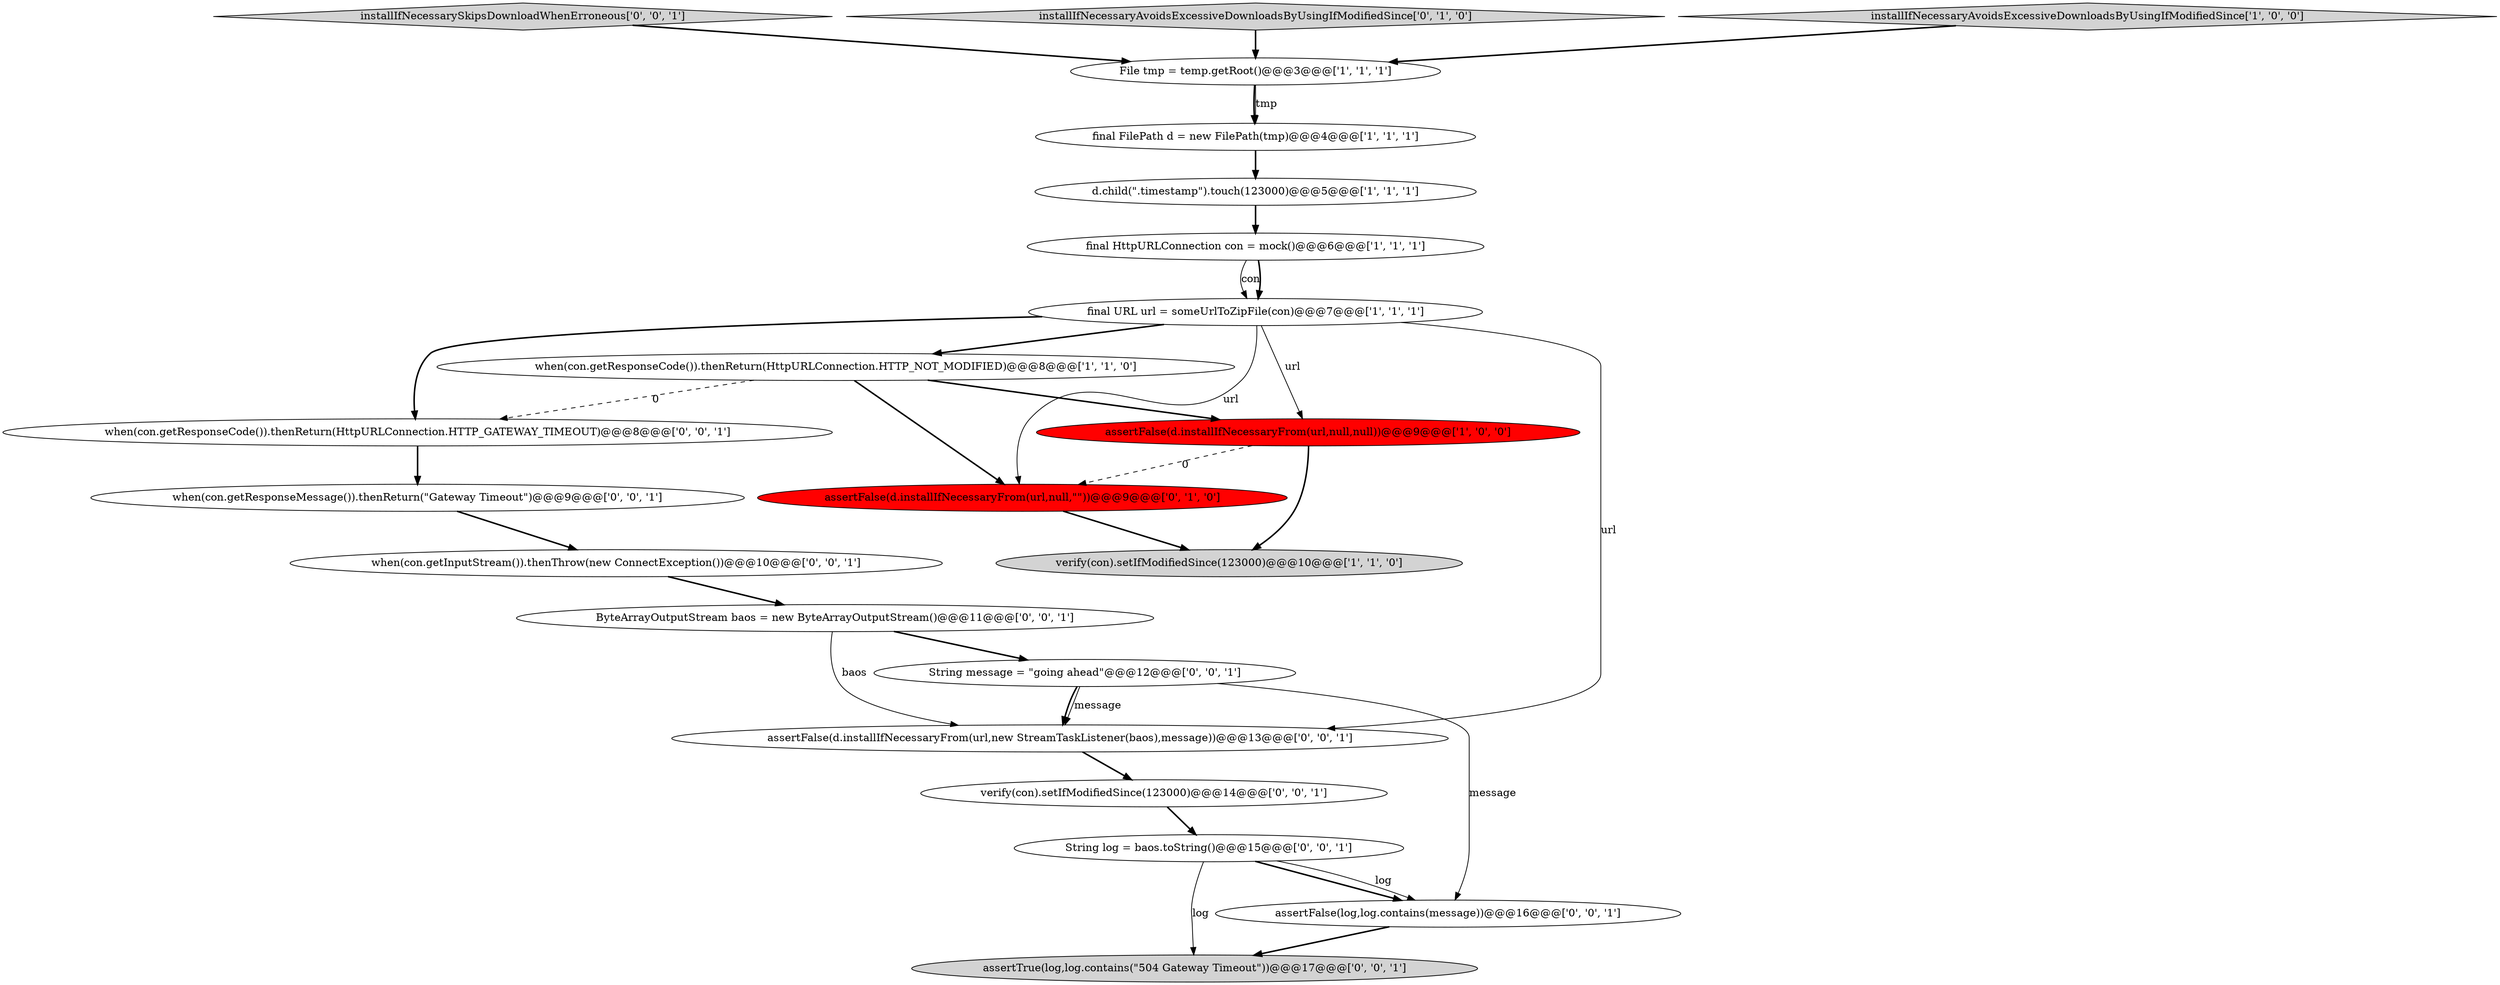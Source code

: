 digraph {
19 [style = filled, label = "String log = baos.toString()@@@15@@@['0', '0', '1']", fillcolor = white, shape = ellipse image = "AAA0AAABBB3BBB"];
3 [style = filled, label = "assertFalse(d.installIfNecessaryFrom(url,null,null))@@@9@@@['1', '0', '0']", fillcolor = red, shape = ellipse image = "AAA1AAABBB1BBB"];
4 [style = filled, label = "final URL url = someUrlToZipFile(con)@@@7@@@['1', '1', '1']", fillcolor = white, shape = ellipse image = "AAA0AAABBB1BBB"];
18 [style = filled, label = "String message = \"going ahead\"@@@12@@@['0', '0', '1']", fillcolor = white, shape = ellipse image = "AAA0AAABBB3BBB"];
7 [style = filled, label = "File tmp = temp.getRoot()@@@3@@@['1', '1', '1']", fillcolor = white, shape = ellipse image = "AAA0AAABBB1BBB"];
5 [style = filled, label = "verify(con).setIfModifiedSince(123000)@@@10@@@['1', '1', '0']", fillcolor = lightgray, shape = ellipse image = "AAA0AAABBB1BBB"];
17 [style = filled, label = "assertFalse(log,log.contains(message))@@@16@@@['0', '0', '1']", fillcolor = white, shape = ellipse image = "AAA0AAABBB3BBB"];
1 [style = filled, label = "final FilePath d = new FilePath(tmp)@@@4@@@['1', '1', '1']", fillcolor = white, shape = ellipse image = "AAA0AAABBB1BBB"];
20 [style = filled, label = "assertFalse(d.installIfNecessaryFrom(url,new StreamTaskListener(baos),message))@@@13@@@['0', '0', '1']", fillcolor = white, shape = ellipse image = "AAA0AAABBB3BBB"];
16 [style = filled, label = "installIfNecessarySkipsDownloadWhenErroneous['0', '0', '1']", fillcolor = lightgray, shape = diamond image = "AAA0AAABBB3BBB"];
13 [style = filled, label = "ByteArrayOutputStream baos = new ByteArrayOutputStream()@@@11@@@['0', '0', '1']", fillcolor = white, shape = ellipse image = "AAA0AAABBB3BBB"];
9 [style = filled, label = "installIfNecessaryAvoidsExcessiveDownloadsByUsingIfModifiedSince['0', '1', '0']", fillcolor = lightgray, shape = diamond image = "AAA0AAABBB2BBB"];
2 [style = filled, label = "when(con.getResponseCode()).thenReturn(HttpURLConnection.HTTP_NOT_MODIFIED)@@@8@@@['1', '1', '0']", fillcolor = white, shape = ellipse image = "AAA0AAABBB1BBB"];
15 [style = filled, label = "when(con.getInputStream()).thenThrow(new ConnectException())@@@10@@@['0', '0', '1']", fillcolor = white, shape = ellipse image = "AAA0AAABBB3BBB"];
0 [style = filled, label = "final HttpURLConnection con = mock()@@@6@@@['1', '1', '1']", fillcolor = white, shape = ellipse image = "AAA0AAABBB1BBB"];
12 [style = filled, label = "when(con.getResponseCode()).thenReturn(HttpURLConnection.HTTP_GATEWAY_TIMEOUT)@@@8@@@['0', '0', '1']", fillcolor = white, shape = ellipse image = "AAA0AAABBB3BBB"];
8 [style = filled, label = "d.child(\".timestamp\").touch(123000)@@@5@@@['1', '1', '1']", fillcolor = white, shape = ellipse image = "AAA0AAABBB1BBB"];
11 [style = filled, label = "when(con.getResponseMessage()).thenReturn(\"Gateway Timeout\")@@@9@@@['0', '0', '1']", fillcolor = white, shape = ellipse image = "AAA0AAABBB3BBB"];
6 [style = filled, label = "installIfNecessaryAvoidsExcessiveDownloadsByUsingIfModifiedSince['1', '0', '0']", fillcolor = lightgray, shape = diamond image = "AAA0AAABBB1BBB"];
14 [style = filled, label = "verify(con).setIfModifiedSince(123000)@@@14@@@['0', '0', '1']", fillcolor = white, shape = ellipse image = "AAA0AAABBB3BBB"];
21 [style = filled, label = "assertTrue(log,log.contains(\"504 Gateway Timeout\"))@@@17@@@['0', '0', '1']", fillcolor = lightgray, shape = ellipse image = "AAA0AAABBB3BBB"];
10 [style = filled, label = "assertFalse(d.installIfNecessaryFrom(url,null,\"\"))@@@9@@@['0', '1', '0']", fillcolor = red, shape = ellipse image = "AAA1AAABBB2BBB"];
15->13 [style = bold, label=""];
7->1 [style = bold, label=""];
1->8 [style = bold, label=""];
7->1 [style = solid, label="tmp"];
2->3 [style = bold, label=""];
12->11 [style = bold, label=""];
16->7 [style = bold, label=""];
13->20 [style = solid, label="baos"];
14->19 [style = bold, label=""];
4->10 [style = solid, label="url"];
20->14 [style = bold, label=""];
4->2 [style = bold, label=""];
19->17 [style = bold, label=""];
18->17 [style = solid, label="message"];
0->4 [style = solid, label="con"];
2->10 [style = bold, label=""];
9->7 [style = bold, label=""];
11->15 [style = bold, label=""];
8->0 [style = bold, label=""];
2->12 [style = dashed, label="0"];
18->20 [style = bold, label=""];
3->5 [style = bold, label=""];
4->20 [style = solid, label="url"];
10->5 [style = bold, label=""];
19->21 [style = solid, label="log"];
19->17 [style = solid, label="log"];
0->4 [style = bold, label=""];
18->20 [style = solid, label="message"];
4->12 [style = bold, label=""];
3->10 [style = dashed, label="0"];
4->3 [style = solid, label="url"];
6->7 [style = bold, label=""];
17->21 [style = bold, label=""];
13->18 [style = bold, label=""];
}
